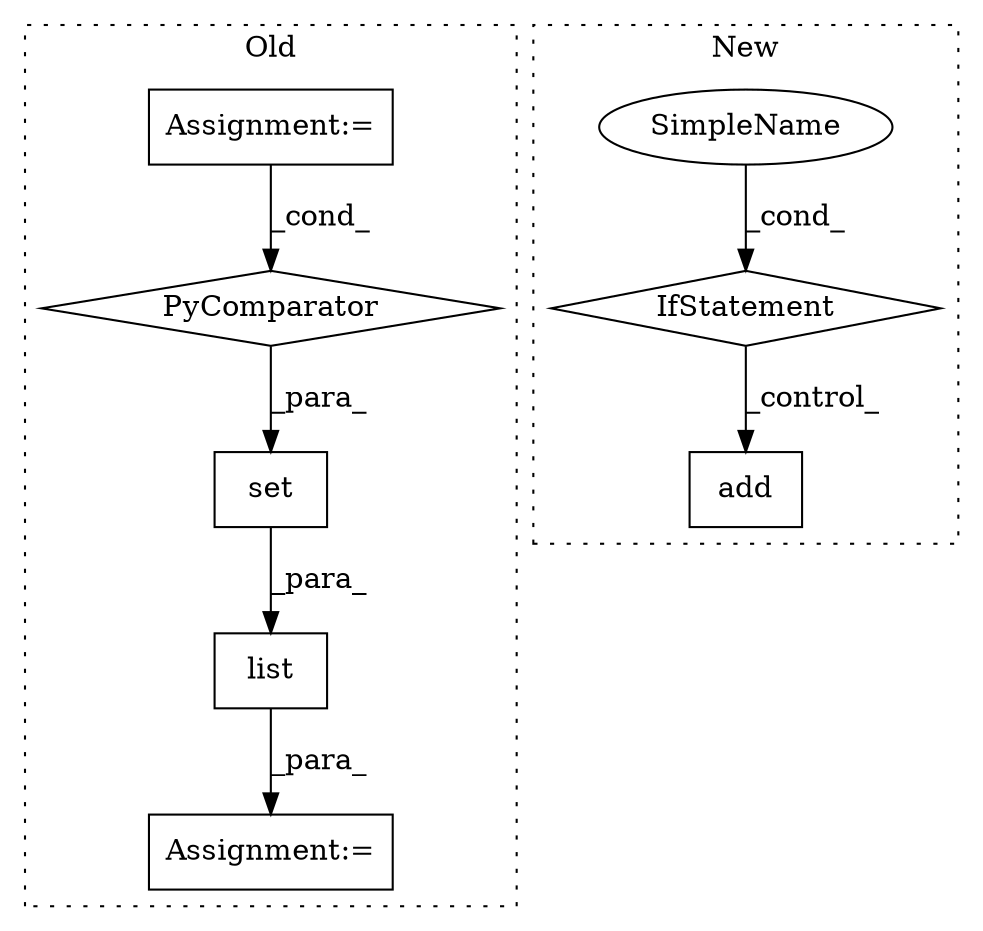 digraph G {
subgraph cluster0 {
1 [label="list" a="32" s="1380,1517" l="5,1" shape="box"];
3 [label="Assignment:=" a="7" s="1609" l="1" shape="box"];
6 [label="set" a="32" s="1385,1522" l="15,-5" shape="box"];
7 [label="PyComparator" a="113" s="1493" l="21" shape="diamond"];
8 [label="Assignment:=" a="7" s="1493" l="21" shape="box"];
label = "Old";
style="dotted";
}
subgraph cluster1 {
2 [label="add" a="32" s="1187,1192" l="4,1" shape="box"];
4 [label="IfStatement" a="25" s="1145,1160" l="4,2" shape="diamond"];
5 [label="SimpleName" a="42" s="" l="" shape="ellipse"];
label = "New";
style="dotted";
}
1 -> 3 [label="_para_"];
4 -> 2 [label="_control_"];
5 -> 4 [label="_cond_"];
6 -> 1 [label="_para_"];
7 -> 6 [label="_para_"];
8 -> 7 [label="_cond_"];
}